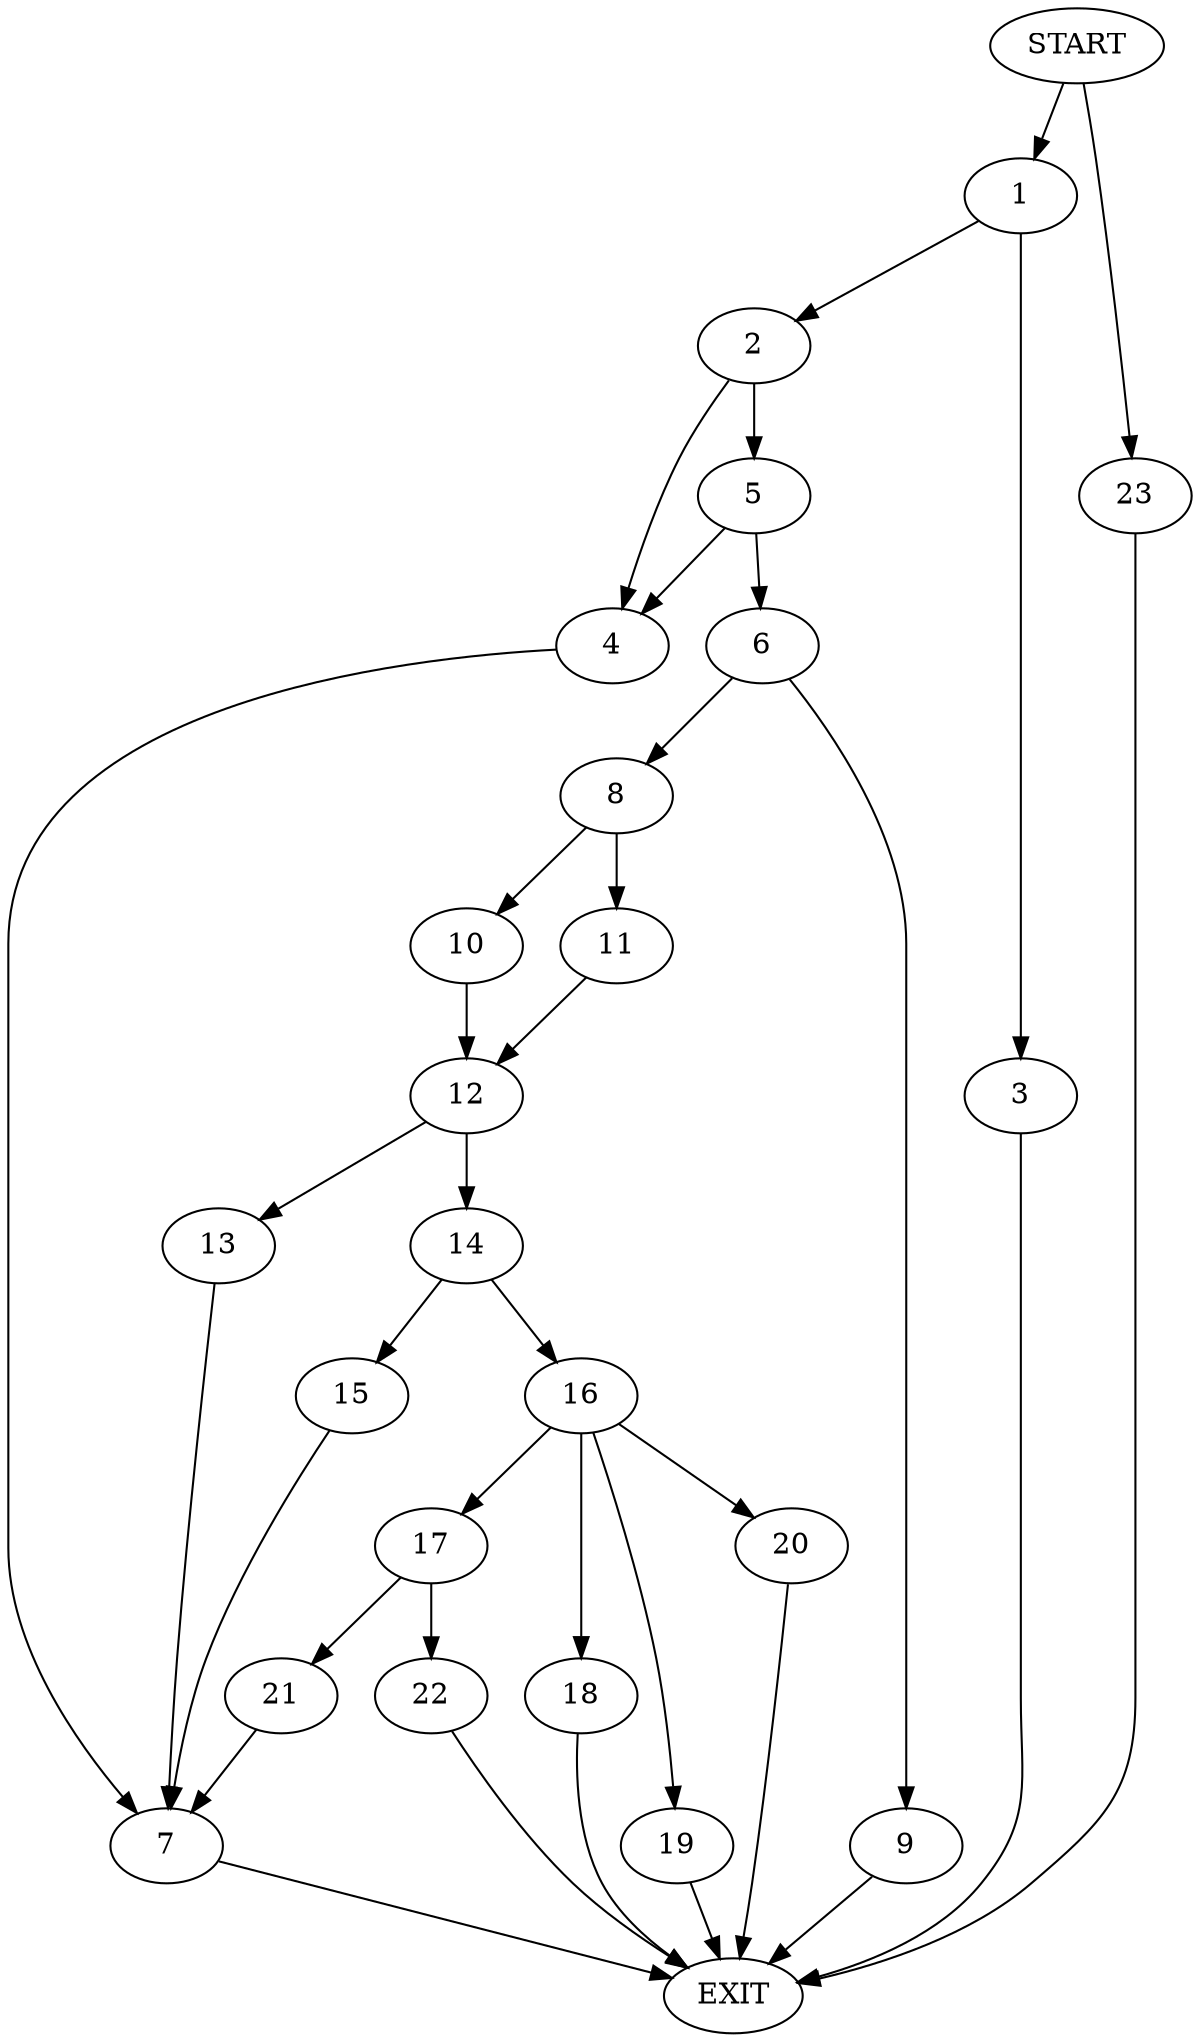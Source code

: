 digraph {
0 [label="START"]
24 [label="EXIT"]
0 -> 1
1 -> 2
1 -> 3
2 -> 4
2 -> 5
3 -> 24
5 -> 4
5 -> 6
4 -> 7
6 -> 8
6 -> 9
7 -> 24
9 -> 24
8 -> 10
8 -> 11
11 -> 12
10 -> 12
12 -> 13
12 -> 14
13 -> 7
14 -> 15
14 -> 16
15 -> 7
16 -> 17
16 -> 18
16 -> 19
16 -> 20
19 -> 24
18 -> 24
20 -> 24
17 -> 21
17 -> 22
22 -> 24
21 -> 7
0 -> 23
23 -> 24
}
